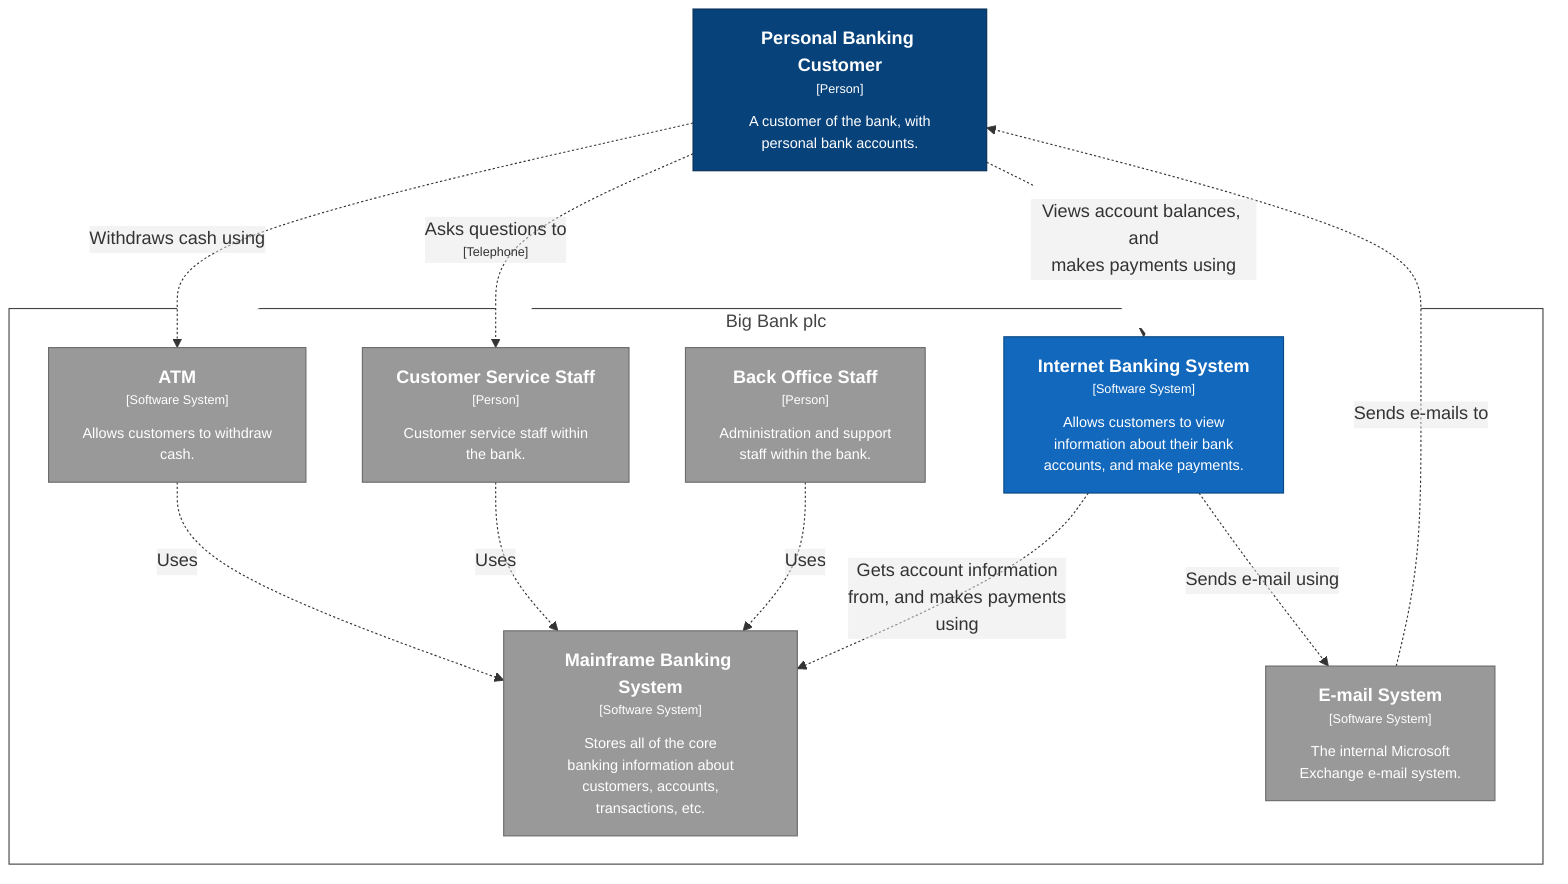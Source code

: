 graph TB
  linkStyle default fill:#ffffff

  subgraph enterprise [Big Bank plc]
    style enterprise fill:#ffffff,stroke:#444444,color:#444444

    12["<div style='font-weight: bold'>Customer Service Staff</div><div style='font-size: 70%; margin-top: 0px'>[Person]</div><div style='font-size: 80%; margin-top:10px'>Customer service staff within<br />the bank.</div>"]
    style 12 fill:#999999,stroke:#6b6b6b,color:#ffffff
    15["<div style='font-weight: bold'>Back Office Staff</div><div style='font-size: 70%; margin-top: 0px'>[Person]</div><div style='font-size: 80%; margin-top:10px'>Administration and support<br />staff within the bank.</div>"]
    style 15 fill:#999999,stroke:#6b6b6b,color:#ffffff
    2["<div style='font-weight: bold'>Internet Banking System</div><div style='font-size: 70%; margin-top: 0px'>[Software System]</div><div style='font-size: 80%; margin-top:10px'>Allows customers to view<br />information about their bank<br />accounts, and make payments.</div>"]
    style 2 fill:#1168bd,stroke:#0b4884,color:#ffffff
    4["<div style='font-weight: bold'>Mainframe Banking System</div><div style='font-size: 70%; margin-top: 0px'>[Software System]</div><div style='font-size: 80%; margin-top:10px'>Stores all of the core<br />banking information about<br />customers, accounts,<br />transactions, etc.</div>"]
    style 4 fill:#999999,stroke:#6b6b6b,color:#ffffff
    6["<div style='font-weight: bold'>E-mail System</div><div style='font-size: 70%; margin-top: 0px'>[Software System]</div><div style='font-size: 80%; margin-top:10px'>The internal Microsoft<br />Exchange e-mail system.</div>"]
    style 6 fill:#999999,stroke:#6b6b6b,color:#ffffff
    9["<div style='font-weight: bold'>ATM</div><div style='font-size: 70%; margin-top: 0px'>[Software System]</div><div style='font-size: 80%; margin-top:10px'>Allows customers to withdraw<br />cash.</div>"]
    style 9 fill:#999999,stroke:#6b6b6b,color:#ffffff
  end

  1["<div style='font-weight: bold'>Personal Banking Customer</div><div style='font-size: 70%; margin-top: 0px'>[Person]</div><div style='font-size: 80%; margin-top:10px'>A customer of the bank, with<br />personal bank accounts.</div>"]
  style 1 fill:#08427b,stroke:#052e56,color:#ffffff

  9-. "<div>Uses</div><div style='font-size: 70%'></div>" .->4
  1-. "<div>Withdraws cash using</div><div style='font-size: 70%'></div>" .->9
  12-. "<div>Uses</div><div style='font-size: 70%'></div>" .->4
  1-. "<div>Asks questions to</div><div style='font-size: 70%'>[Telephone]</div>" .->12
  15-. "<div>Uses</div><div style='font-size: 70%'></div>" .->4
  1-. "<div>Views account balances, and<br />makes payments using</div><div style='font-size: 70%'></div>" .->2
  2-. "<div>Gets account information<br />from, and makes payments<br />using</div><div style='font-size: 70%'></div>" .->4
  2-. "<div>Sends e-mail using</div><div style='font-size: 70%'></div>" .->6
  6-. "<div>Sends e-mails to</div><div style='font-size: 70%'></div>" .->1